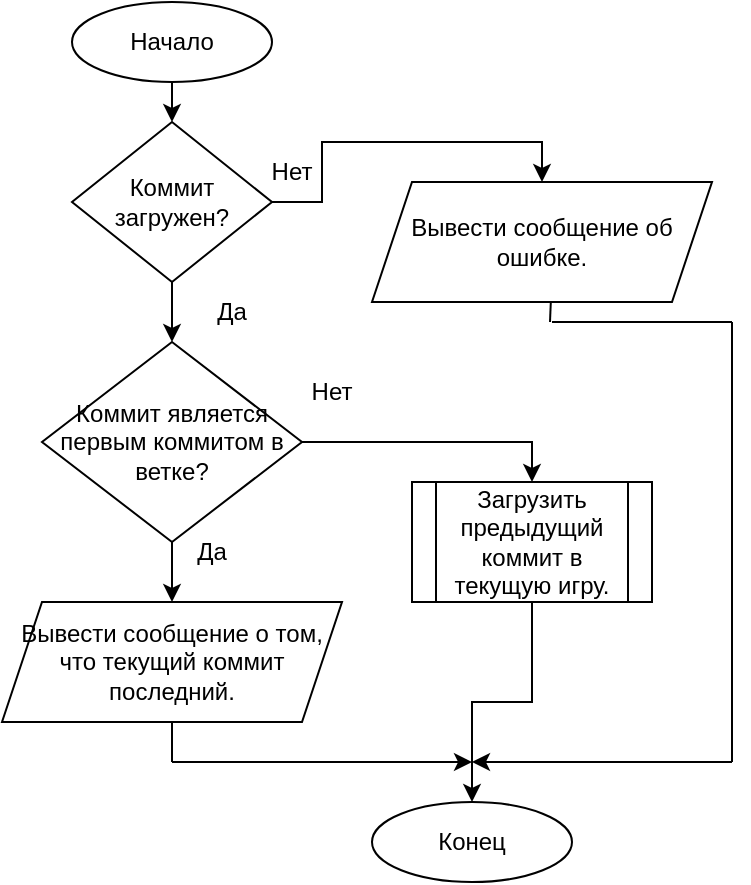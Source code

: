 <mxfile version="15.9.6" type="device" pages="2"><diagram id="E1VoDrUOv3CPdclQ1Imx" name="Page-1"><mxGraphModel dx="1673" dy="920" grid="1" gridSize="10" guides="1" tooltips="1" connect="1" arrows="1" fold="1" page="1" pageScale="1" pageWidth="827" pageHeight="1169" math="0" shadow="0"><root><mxCell id="0"/><mxCell id="1" parent="0"/><mxCell id="BtvQE_zKzApanVPbqR5Y-1" style="edgeStyle=orthogonalEdgeStyle;rounded=0;orthogonalLoop=1;jettySize=auto;html=1;exitX=0.5;exitY=1;exitDx=0;exitDy=0;entryX=0.5;entryY=0;entryDx=0;entryDy=0;" parent="1" source="BtvQE_zKzApanVPbqR5Y-2" target="BtvQE_zKzApanVPbqR5Y-6" edge="1"><mxGeometry relative="1" as="geometry"/></mxCell><mxCell id="BtvQE_zKzApanVPbqR5Y-2" value="Начало" style="ellipse;whiteSpace=wrap;html=1;" parent="1" vertex="1"><mxGeometry x="360" y="50" width="100" height="40" as="geometry"/></mxCell><mxCell id="BtvQE_zKzApanVPbqR5Y-3" value="Конец" style="ellipse;whiteSpace=wrap;html=1;" parent="1" vertex="1"><mxGeometry x="510" y="450" width="100" height="40" as="geometry"/></mxCell><mxCell id="BtvQE_zKzApanVPbqR5Y-5" style="edgeStyle=orthogonalEdgeStyle;rounded=0;orthogonalLoop=1;jettySize=auto;html=1;exitX=0.5;exitY=1;exitDx=0;exitDy=0;entryX=0;entryY=1;entryDx=0;entryDy=0;" parent="1" source="BtvQE_zKzApanVPbqR5Y-6" target="BtvQE_zKzApanVPbqR5Y-8" edge="1"><mxGeometry relative="1" as="geometry"/></mxCell><mxCell id="0tNMqPsqChcY_pugHQuq-1" style="edgeStyle=orthogonalEdgeStyle;rounded=0;orthogonalLoop=1;jettySize=auto;html=1;exitX=1;exitY=0.5;exitDx=0;exitDy=0;entryX=0.5;entryY=0;entryDx=0;entryDy=0;" edge="1" parent="1" source="BtvQE_zKzApanVPbqR5Y-6" target="BtvQE_zKzApanVPbqR5Y-7"><mxGeometry relative="1" as="geometry"/></mxCell><mxCell id="BtvQE_zKzApanVPbqR5Y-6" value="Коммит загружен?" style="rhombus;whiteSpace=wrap;html=1;" parent="1" vertex="1"><mxGeometry x="360" y="110" width="100" height="80" as="geometry"/></mxCell><mxCell id="BtvQE_zKzApanVPbqR5Y-7" value="Вывести сообщение об ошибке." style="shape=parallelogram;perimeter=parallelogramPerimeter;whiteSpace=wrap;html=1;fixedSize=1;" parent="1" vertex="1"><mxGeometry x="510" y="140" width="170" height="60" as="geometry"/></mxCell><mxCell id="BtvQE_zKzApanVPbqR5Y-8" value="Да" style="text;html=1;strokeColor=none;fillColor=none;align=center;verticalAlign=middle;whiteSpace=wrap;rounded=0;" parent="1" vertex="1"><mxGeometry x="410" y="190" width="60" height="30" as="geometry"/></mxCell><mxCell id="BtvQE_zKzApanVPbqR5Y-9" value="Нет" style="text;html=1;strokeColor=none;fillColor=none;align=center;verticalAlign=middle;whiteSpace=wrap;rounded=0;" parent="1" vertex="1"><mxGeometry x="440" y="120" width="60" height="30" as="geometry"/></mxCell><mxCell id="BtvQE_zKzApanVPbqR5Y-10" style="edgeStyle=orthogonalEdgeStyle;rounded=0;orthogonalLoop=1;jettySize=auto;html=1;exitX=0.5;exitY=1;exitDx=0;exitDy=0;entryX=0.5;entryY=0;entryDx=0;entryDy=0;" parent="1" source="BtvQE_zKzApanVPbqR5Y-12" target="BtvQE_zKzApanVPbqR5Y-14" edge="1"><mxGeometry relative="1" as="geometry"/></mxCell><mxCell id="0tNMqPsqChcY_pugHQuq-2" style="edgeStyle=orthogonalEdgeStyle;rounded=0;orthogonalLoop=1;jettySize=auto;html=1;exitX=1;exitY=0.5;exitDx=0;exitDy=0;entryX=0.5;entryY=0;entryDx=0;entryDy=0;" edge="1" parent="1" source="BtvQE_zKzApanVPbqR5Y-12" target="BtvQE_zKzApanVPbqR5Y-17"><mxGeometry relative="1" as="geometry"/></mxCell><mxCell id="BtvQE_zKzApanVPbqR5Y-12" value="Коммит является первым коммитом в ветке?" style="rhombus;whiteSpace=wrap;html=1;" parent="1" vertex="1"><mxGeometry x="345" y="220" width="130" height="100" as="geometry"/></mxCell><mxCell id="BtvQE_zKzApanVPbqR5Y-13" value="Нет" style="text;html=1;strokeColor=none;fillColor=none;align=center;verticalAlign=middle;whiteSpace=wrap;rounded=0;" parent="1" vertex="1"><mxGeometry x="460" y="230" width="60" height="30" as="geometry"/></mxCell><mxCell id="BtvQE_zKzApanVPbqR5Y-14" value="Вывести сообщение о том, что текущий коммит последний." style="shape=parallelogram;perimeter=parallelogramPerimeter;whiteSpace=wrap;html=1;fixedSize=1;" parent="1" vertex="1"><mxGeometry x="325" y="350" width="170" height="60" as="geometry"/></mxCell><mxCell id="BtvQE_zKzApanVPbqR5Y-15" value="Да" style="text;html=1;strokeColor=none;fillColor=none;align=center;verticalAlign=middle;whiteSpace=wrap;rounded=0;" parent="1" vertex="1"><mxGeometry x="400" y="310" width="60" height="30" as="geometry"/></mxCell><mxCell id="BtvQE_zKzApanVPbqR5Y-16" style="edgeStyle=orthogonalEdgeStyle;rounded=0;orthogonalLoop=1;jettySize=auto;html=1;exitX=0.5;exitY=1;exitDx=0;exitDy=0;entryX=0.5;entryY=0;entryDx=0;entryDy=0;" parent="1" source="BtvQE_zKzApanVPbqR5Y-17" target="BtvQE_zKzApanVPbqR5Y-3" edge="1"><mxGeometry relative="1" as="geometry"/></mxCell><mxCell id="BtvQE_zKzApanVPbqR5Y-17" value="Загрузить предыдущий коммит в текущую игру." style="shape=process;whiteSpace=wrap;html=1;backgroundOutline=1;" parent="1" vertex="1"><mxGeometry x="530" y="290" width="120" height="60" as="geometry"/></mxCell><mxCell id="BtvQE_zKzApanVPbqR5Y-18" value="" style="endArrow=none;html=1;rounded=0;exitX=0.5;exitY=1;exitDx=0;exitDy=0;" parent="1" source="BtvQE_zKzApanVPbqR5Y-14" edge="1"><mxGeometry width="50" height="50" relative="1" as="geometry"><mxPoint x="400" y="340" as="sourcePoint"/><mxPoint x="410" y="430" as="targetPoint"/></mxGeometry></mxCell><mxCell id="BtvQE_zKzApanVPbqR5Y-19" value="" style="endArrow=classic;html=1;rounded=0;" parent="1" edge="1"><mxGeometry width="50" height="50" relative="1" as="geometry"><mxPoint x="410" y="430" as="sourcePoint"/><mxPoint x="560" y="430" as="targetPoint"/></mxGeometry></mxCell><mxCell id="BtvQE_zKzApanVPbqR5Y-20" value="" style="endArrow=none;html=1;rounded=0;entryX=0.526;entryY=0.994;entryDx=0;entryDy=0;entryPerimeter=0;" parent="1" target="BtvQE_zKzApanVPbqR5Y-7" edge="1"><mxGeometry width="50" height="50" relative="1" as="geometry"><mxPoint x="599" y="210" as="sourcePoint"/><mxPoint x="450" y="220" as="targetPoint"/></mxGeometry></mxCell><mxCell id="BtvQE_zKzApanVPbqR5Y-21" value="" style="endArrow=none;html=1;rounded=0;" parent="1" edge="1"><mxGeometry width="50" height="50" relative="1" as="geometry"><mxPoint x="690" y="210" as="sourcePoint"/><mxPoint x="600" y="210" as="targetPoint"/></mxGeometry></mxCell><mxCell id="BtvQE_zKzApanVPbqR5Y-22" value="" style="endArrow=none;html=1;rounded=0;" parent="1" edge="1"><mxGeometry width="50" height="50" relative="1" as="geometry"><mxPoint x="690" y="210" as="sourcePoint"/><mxPoint x="690" y="430" as="targetPoint"/></mxGeometry></mxCell><mxCell id="BtvQE_zKzApanVPbqR5Y-23" value="" style="endArrow=classic;html=1;rounded=0;" parent="1" edge="1"><mxGeometry width="50" height="50" relative="1" as="geometry"><mxPoint x="690" y="430" as="sourcePoint"/><mxPoint x="560" y="430" as="targetPoint"/></mxGeometry></mxCell></root></mxGraphModel></diagram><diagram id="Hi-XAc__yX3_Yrx21IFz" name="Page-2"><mxGraphModel dx="1422" dy="782" grid="1" gridSize="10" guides="1" tooltips="1" connect="1" arrows="1" fold="1" page="1" pageScale="1" pageWidth="827" pageHeight="1169" math="0" shadow="0"><root><mxCell id="clumSoqb7y1Yw_YKfs5O-0"/><mxCell id="clumSoqb7y1Yw_YKfs5O-1" parent="clumSoqb7y1Yw_YKfs5O-0"/></root></mxGraphModel></diagram></mxfile>